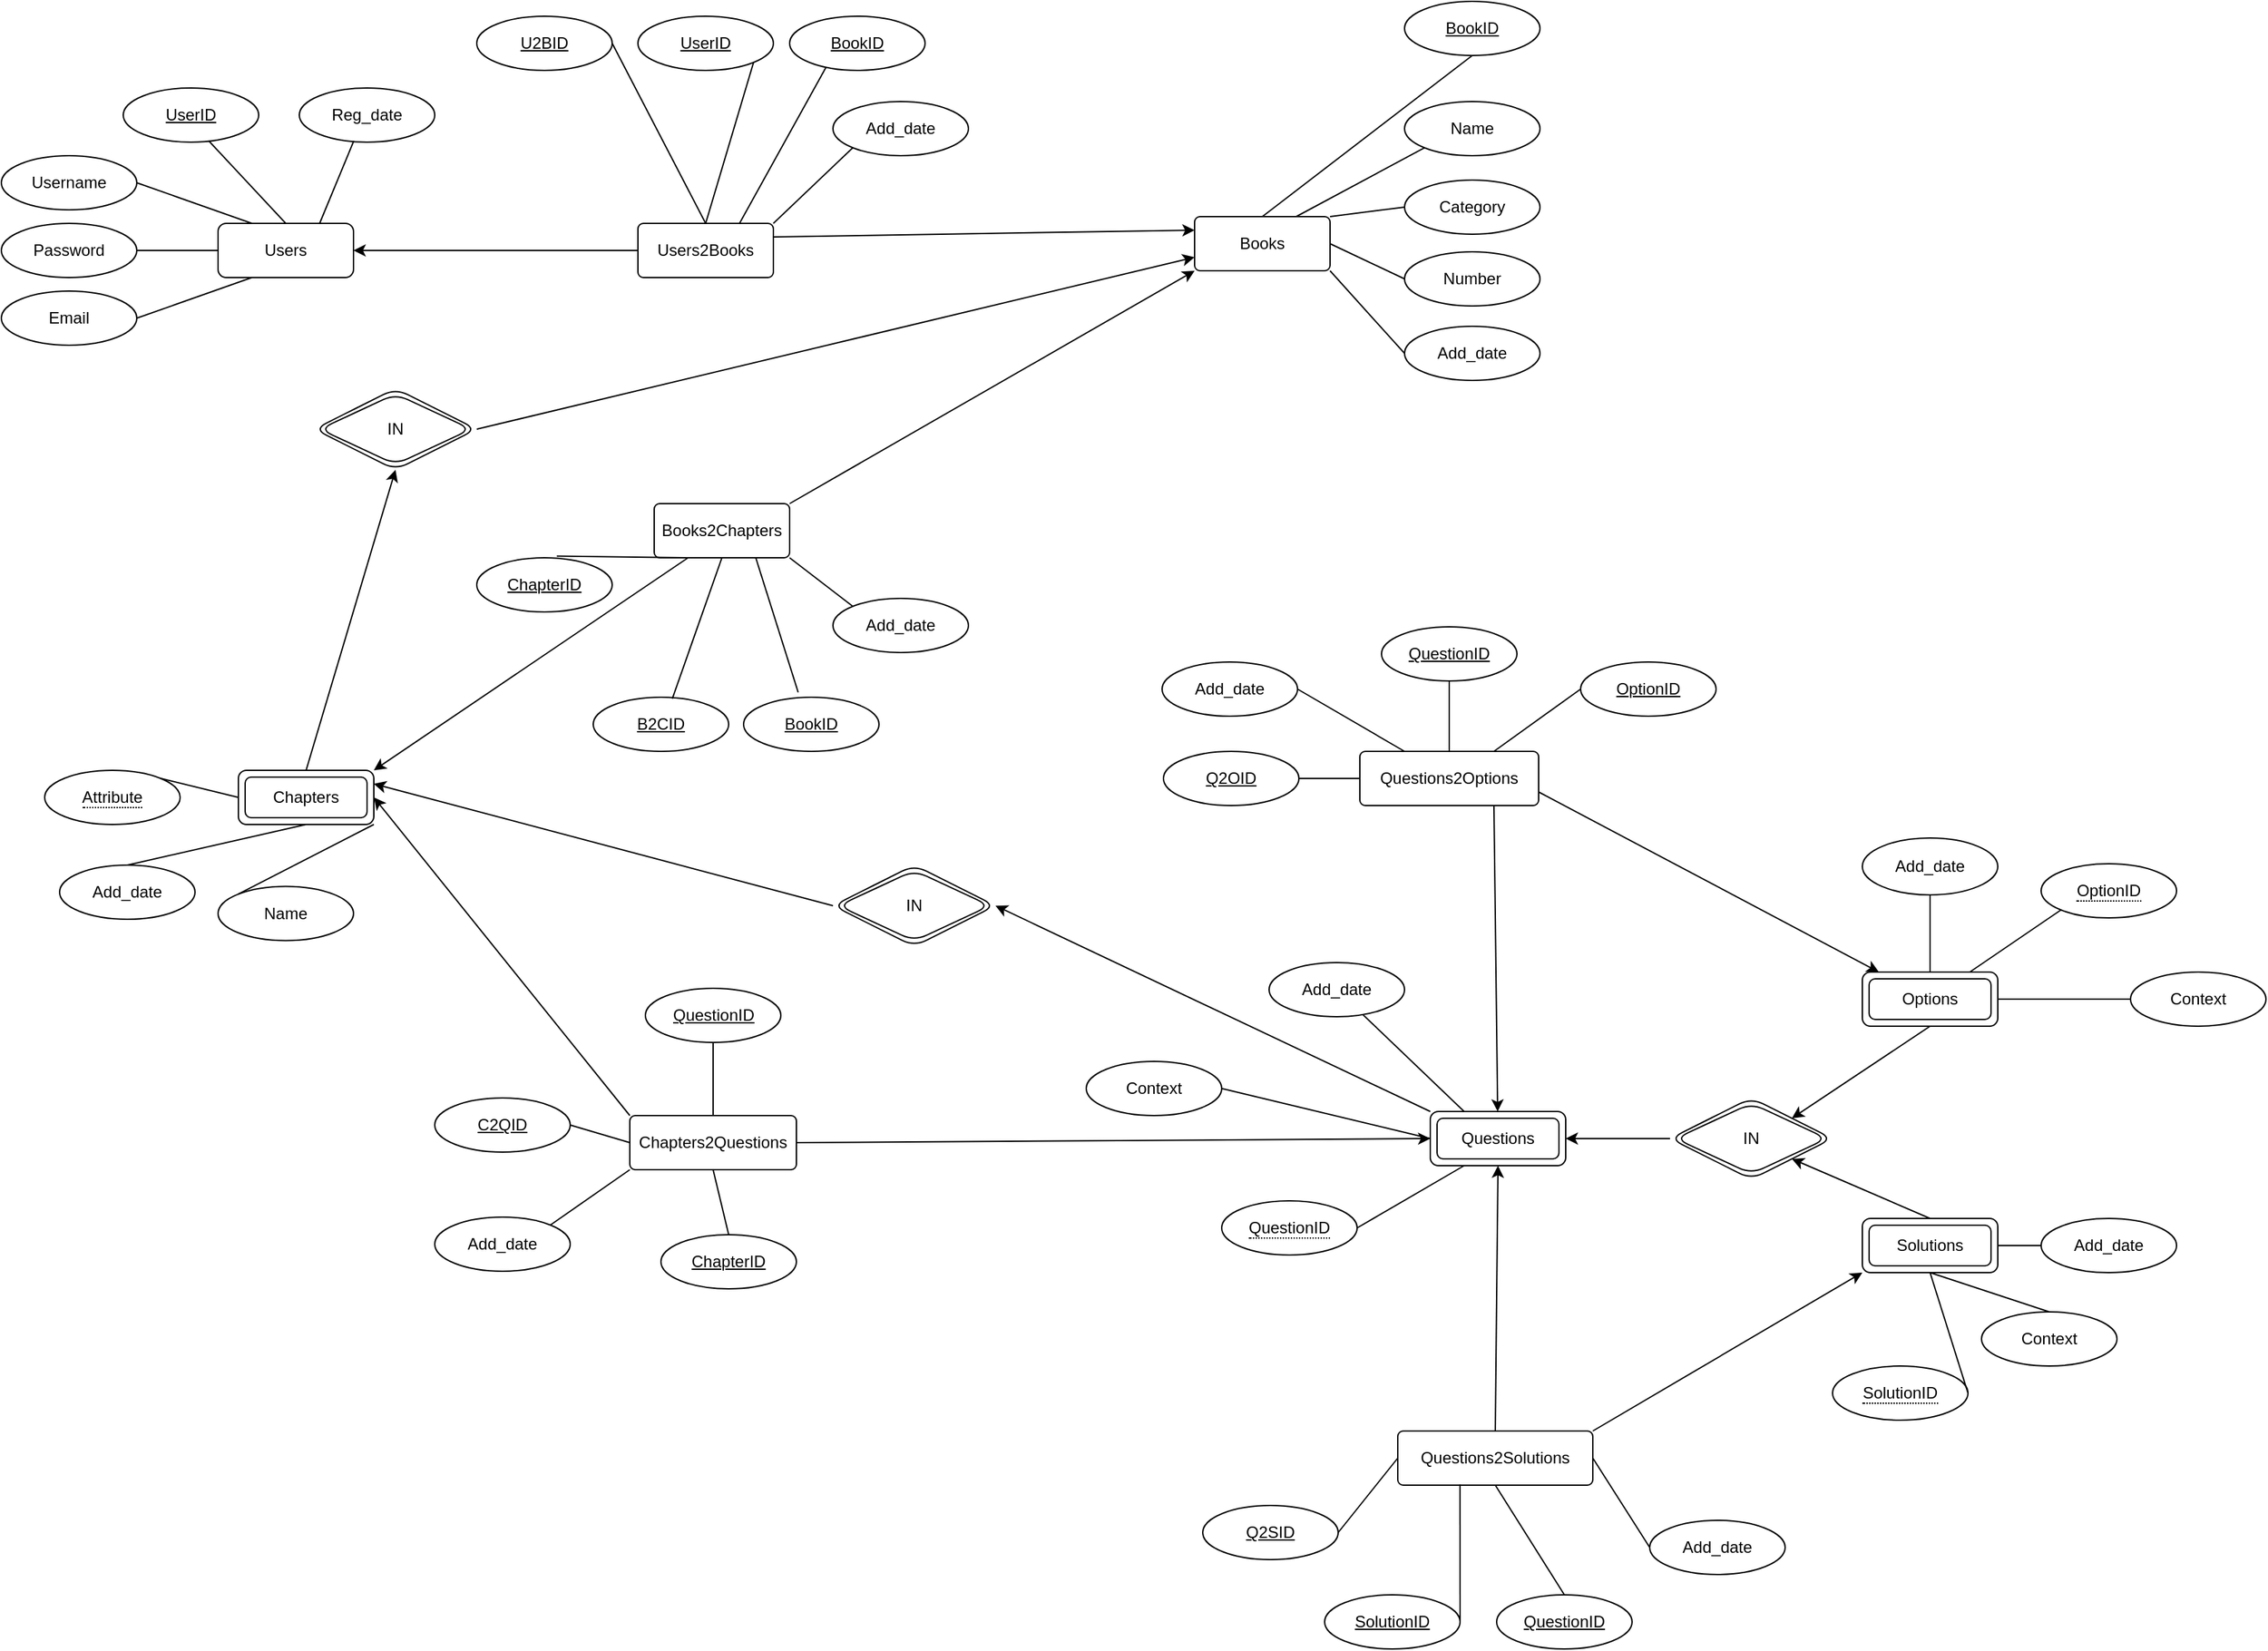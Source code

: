 <mxfile version="12.6.7" type="device"><diagram id="C5RBs43oDa-KdzZeNtuy" name="Page-1"><mxGraphModel dx="2290" dy="1883" grid="1" gridSize="11" guides="1" tooltips="1" connect="1" arrows="1" fold="1" page="1" pageScale="1" pageWidth="2336" pageHeight="1654" math="0" shadow="0"><root><mxCell id="WIyWlLk6GJQsqaUBKTNV-0"/><mxCell id="WIyWlLk6GJQsqaUBKTNV-1" parent="WIyWlLk6GJQsqaUBKTNV-0"/><mxCell id="VoikDIkWMIk4YXk2Hxrw-46" value="Users" style="whiteSpace=wrap;html=1;align=center;gradientColor=none;rounded=1;" vertex="1" parent="WIyWlLk6GJQsqaUBKTNV-1"><mxGeometry x="260" y="450" width="100" height="40" as="geometry"/></mxCell><mxCell id="VoikDIkWMIk4YXk2Hxrw-47" value="UserID" style="ellipse;whiteSpace=wrap;html=1;align=center;fontStyle=4;" vertex="1" parent="WIyWlLk6GJQsqaUBKTNV-1"><mxGeometry x="190" y="350" width="100" height="40" as="geometry"/></mxCell><mxCell id="VoikDIkWMIk4YXk2Hxrw-49" value="Username" style="ellipse;whiteSpace=wrap;html=1;align=center;" vertex="1" parent="WIyWlLk6GJQsqaUBKTNV-1"><mxGeometry x="100" y="400" width="100" height="40" as="geometry"/></mxCell><mxCell id="VoikDIkWMIk4YXk2Hxrw-50" value="Password" style="ellipse;whiteSpace=wrap;html=1;align=center;" vertex="1" parent="WIyWlLk6GJQsqaUBKTNV-1"><mxGeometry x="100" y="450" width="100" height="40" as="geometry"/></mxCell><mxCell id="VoikDIkWMIk4YXk2Hxrw-55" value="Email" style="ellipse;whiteSpace=wrap;html=1;align=center;" vertex="1" parent="WIyWlLk6GJQsqaUBKTNV-1"><mxGeometry x="100" y="500" width="100" height="40" as="geometry"/></mxCell><mxCell id="VoikDIkWMIk4YXk2Hxrw-57" value="Reg_date" style="ellipse;whiteSpace=wrap;html=1;align=center;" vertex="1" parent="WIyWlLk6GJQsqaUBKTNV-1"><mxGeometry x="320" y="350" width="100" height="40" as="geometry"/></mxCell><mxCell id="VoikDIkWMIk4YXk2Hxrw-239" style="edgeStyle=none;rounded=0;orthogonalLoop=1;jettySize=auto;html=1;exitX=1;exitY=0.25;exitDx=0;exitDy=0;entryX=0;entryY=0.25;entryDx=0;entryDy=0;" edge="1" parent="WIyWlLk6GJQsqaUBKTNV-1" source="VoikDIkWMIk4YXk2Hxrw-61" target="VoikDIkWMIk4YXk2Hxrw-72"><mxGeometry relative="1" as="geometry"/></mxCell><mxCell id="VoikDIkWMIk4YXk2Hxrw-245" style="edgeStyle=none;rounded=0;orthogonalLoop=1;jettySize=auto;html=1;exitX=0;exitY=0.5;exitDx=0;exitDy=0;entryX=1;entryY=0.5;entryDx=0;entryDy=0;" edge="1" parent="WIyWlLk6GJQsqaUBKTNV-1" source="VoikDIkWMIk4YXk2Hxrw-61" target="VoikDIkWMIk4YXk2Hxrw-46"><mxGeometry relative="1" as="geometry"/></mxCell><mxCell id="VoikDIkWMIk4YXk2Hxrw-61" value="Users2Books" style="rounded=1;arcSize=10;whiteSpace=wrap;html=1;align=center;gradientColor=none;" vertex="1" parent="WIyWlLk6GJQsqaUBKTNV-1"><mxGeometry x="570" y="450" width="100" height="40" as="geometry"/></mxCell><mxCell id="VoikDIkWMIk4YXk2Hxrw-62" value="U2BID" style="ellipse;whiteSpace=wrap;html=1;align=center;fontStyle=4;rounded=1;gradientColor=none;" vertex="1" parent="WIyWlLk6GJQsqaUBKTNV-1"><mxGeometry x="451" y="297" width="100" height="40" as="geometry"/></mxCell><mxCell id="VoikDIkWMIk4YXk2Hxrw-65" value="UserID" style="ellipse;whiteSpace=wrap;html=1;align=center;fontStyle=4;rounded=1;gradientColor=none;" vertex="1" parent="WIyWlLk6GJQsqaUBKTNV-1"><mxGeometry x="570" y="297" width="100" height="40" as="geometry"/></mxCell><mxCell id="VoikDIkWMIk4YXk2Hxrw-67" value="BookID" style="ellipse;whiteSpace=wrap;html=1;align=center;fontStyle=4;rounded=1;gradientColor=none;" vertex="1" parent="WIyWlLk6GJQsqaUBKTNV-1"><mxGeometry x="682" y="297" width="100" height="40" as="geometry"/></mxCell><mxCell id="VoikDIkWMIk4YXk2Hxrw-69" value="Add_date" style="ellipse;whiteSpace=wrap;html=1;align=center;rounded=1;gradientColor=none;" vertex="1" parent="WIyWlLk6GJQsqaUBKTNV-1"><mxGeometry x="714" y="360" width="100" height="40" as="geometry"/></mxCell><mxCell id="VoikDIkWMIk4YXk2Hxrw-72" value="Books" style="rounded=1;arcSize=10;whiteSpace=wrap;html=1;align=center;gradientColor=none;" vertex="1" parent="WIyWlLk6GJQsqaUBKTNV-1"><mxGeometry x="981" y="445" width="100" height="40" as="geometry"/></mxCell><mxCell id="VoikDIkWMIk4YXk2Hxrw-73" value="BookID" style="ellipse;whiteSpace=wrap;html=1;align=center;fontStyle=4;rounded=1;gradientColor=none;" vertex="1" parent="WIyWlLk6GJQsqaUBKTNV-1"><mxGeometry x="1136" y="286" width="100" height="40" as="geometry"/></mxCell><mxCell id="VoikDIkWMIk4YXk2Hxrw-74" value="Category" style="ellipse;whiteSpace=wrap;html=1;align=center;rounded=1;gradientColor=none;" vertex="1" parent="WIyWlLk6GJQsqaUBKTNV-1"><mxGeometry x="1136" y="418" width="100" height="40" as="geometry"/></mxCell><mxCell id="VoikDIkWMIk4YXk2Hxrw-75" value="Number" style="ellipse;whiteSpace=wrap;html=1;align=center;rounded=1;gradientColor=none;" vertex="1" parent="WIyWlLk6GJQsqaUBKTNV-1"><mxGeometry x="1136" y="471" width="100" height="40" as="geometry"/></mxCell><mxCell id="VoikDIkWMIk4YXk2Hxrw-76" value="Name" style="ellipse;whiteSpace=wrap;html=1;align=center;rounded=1;gradientColor=none;" vertex="1" parent="WIyWlLk6GJQsqaUBKTNV-1"><mxGeometry x="1136" y="360" width="100" height="40" as="geometry"/></mxCell><mxCell id="VoikDIkWMIk4YXk2Hxrw-77" value="Add_date" style="ellipse;whiteSpace=wrap;html=1;align=center;rounded=1;gradientColor=none;" vertex="1" parent="WIyWlLk6GJQsqaUBKTNV-1"><mxGeometry x="1136" y="526" width="100" height="40" as="geometry"/></mxCell><mxCell id="VoikDIkWMIk4YXk2Hxrw-264" style="edgeStyle=none;rounded=0;orthogonalLoop=1;jettySize=auto;html=1;exitX=0.5;exitY=0;exitDx=0;exitDy=0;entryX=0.5;entryY=1;entryDx=0;entryDy=0;" edge="1" parent="WIyWlLk6GJQsqaUBKTNV-1" source="VoikDIkWMIk4YXk2Hxrw-91" target="VoikDIkWMIk4YXk2Hxrw-263"><mxGeometry relative="1" as="geometry"/></mxCell><mxCell id="VoikDIkWMIk4YXk2Hxrw-91" value="Chapters" style="shape=ext;margin=3;double=1;whiteSpace=wrap;html=1;align=center;rounded=1;gradientColor=none;" vertex="1" parent="WIyWlLk6GJQsqaUBKTNV-1"><mxGeometry x="275" y="854" width="100" height="40" as="geometry"/></mxCell><mxCell id="VoikDIkWMIk4YXk2Hxrw-92" value="&lt;span style=&quot;border-bottom: 1px dotted&quot;&gt;Attribute&lt;/span&gt;" style="ellipse;whiteSpace=wrap;html=1;align=center;rounded=1;gradientColor=none;" vertex="1" parent="WIyWlLk6GJQsqaUBKTNV-1"><mxGeometry x="132" y="854" width="100" height="40" as="geometry"/></mxCell><mxCell id="VoikDIkWMIk4YXk2Hxrw-93" value="Name" style="ellipse;whiteSpace=wrap;html=1;align=center;rounded=1;gradientColor=none;" vertex="1" parent="WIyWlLk6GJQsqaUBKTNV-1"><mxGeometry x="260" y="939.71" width="100" height="40" as="geometry"/></mxCell><mxCell id="VoikDIkWMIk4YXk2Hxrw-94" value="Add_date" style="ellipse;whiteSpace=wrap;html=1;align=center;rounded=1;gradientColor=none;" vertex="1" parent="WIyWlLk6GJQsqaUBKTNV-1"><mxGeometry x="143" y="924" width="100" height="40" as="geometry"/></mxCell><mxCell id="VoikDIkWMIk4YXk2Hxrw-231" style="edgeStyle=none;rounded=0;orthogonalLoop=1;jettySize=auto;html=1;exitX=0.25;exitY=1;exitDx=0;exitDy=0;entryX=1;entryY=0;entryDx=0;entryDy=0;" edge="1" parent="WIyWlLk6GJQsqaUBKTNV-1" source="VoikDIkWMIk4YXk2Hxrw-101" target="VoikDIkWMIk4YXk2Hxrw-91"><mxGeometry relative="1" as="geometry"/></mxCell><mxCell id="VoikDIkWMIk4YXk2Hxrw-232" style="edgeStyle=none;rounded=0;orthogonalLoop=1;jettySize=auto;html=1;exitX=1;exitY=0;exitDx=0;exitDy=0;entryX=0;entryY=1;entryDx=0;entryDy=0;" edge="1" parent="WIyWlLk6GJQsqaUBKTNV-1" source="VoikDIkWMIk4YXk2Hxrw-101" target="VoikDIkWMIk4YXk2Hxrw-72"><mxGeometry relative="1" as="geometry"/></mxCell><mxCell id="VoikDIkWMIk4YXk2Hxrw-101" value="Books2Chapters" style="rounded=1;arcSize=10;whiteSpace=wrap;html=1;align=center;gradientColor=none;" vertex="1" parent="WIyWlLk6GJQsqaUBKTNV-1"><mxGeometry x="582" y="657" width="100" height="40" as="geometry"/></mxCell><mxCell id="VoikDIkWMIk4YXk2Hxrw-102" value="B2CID" style="ellipse;whiteSpace=wrap;html=1;align=center;fontStyle=4;rounded=1;gradientColor=none;" vertex="1" parent="WIyWlLk6GJQsqaUBKTNV-1"><mxGeometry x="537" y="800" width="100" height="40" as="geometry"/></mxCell><mxCell id="VoikDIkWMIk4YXk2Hxrw-103" value="BookID" style="ellipse;whiteSpace=wrap;html=1;align=center;fontStyle=4;rounded=1;gradientColor=none;" vertex="1" parent="WIyWlLk6GJQsqaUBKTNV-1"><mxGeometry x="648" y="800" width="100" height="40" as="geometry"/></mxCell><mxCell id="VoikDIkWMIk4YXk2Hxrw-104" value="ChapterID" style="ellipse;whiteSpace=wrap;html=1;align=center;fontStyle=4;rounded=1;gradientColor=none;" vertex="1" parent="WIyWlLk6GJQsqaUBKTNV-1"><mxGeometry x="451" y="697" width="100" height="40" as="geometry"/></mxCell><mxCell id="VoikDIkWMIk4YXk2Hxrw-105" value="Add_date" style="ellipse;whiteSpace=wrap;html=1;align=center;rounded=1;gradientColor=none;" vertex="1" parent="WIyWlLk6GJQsqaUBKTNV-1"><mxGeometry x="714" y="727" width="100" height="40" as="geometry"/></mxCell><mxCell id="VoikDIkWMIk4YXk2Hxrw-215" style="edgeStyle=none;rounded=0;orthogonalLoop=1;jettySize=auto;html=1;exitX=1;exitY=0.5;exitDx=0;exitDy=0;entryX=0;entryY=0.5;entryDx=0;entryDy=0;" edge="1" parent="WIyWlLk6GJQsqaUBKTNV-1" source="VoikDIkWMIk4YXk2Hxrw-114" target="VoikDIkWMIk4YXk2Hxrw-124"><mxGeometry relative="1" as="geometry"/></mxCell><mxCell id="VoikDIkWMIk4YXk2Hxrw-225" style="edgeStyle=none;rounded=0;orthogonalLoop=1;jettySize=auto;html=1;exitX=0;exitY=0;exitDx=0;exitDy=0;entryX=1;entryY=0.5;entryDx=0;entryDy=0;" edge="1" parent="WIyWlLk6GJQsqaUBKTNV-1" source="VoikDIkWMIk4YXk2Hxrw-114" target="VoikDIkWMIk4YXk2Hxrw-91"><mxGeometry relative="1" as="geometry"/></mxCell><mxCell id="VoikDIkWMIk4YXk2Hxrw-114" value="Chapters2Questions" style="rounded=1;arcSize=10;whiteSpace=wrap;html=1;align=center;gradientColor=none;" vertex="1" parent="WIyWlLk6GJQsqaUBKTNV-1"><mxGeometry x="564" y="1109" width="123" height="40" as="geometry"/></mxCell><mxCell id="VoikDIkWMIk4YXk2Hxrw-115" value="C2QID" style="ellipse;whiteSpace=wrap;html=1;align=center;fontStyle=4;rounded=1;gradientColor=none;" vertex="1" parent="WIyWlLk6GJQsqaUBKTNV-1"><mxGeometry x="420" y="1096" width="100" height="40" as="geometry"/></mxCell><mxCell id="VoikDIkWMIk4YXk2Hxrw-116" value="ChapterID" style="ellipse;whiteSpace=wrap;html=1;align=center;fontStyle=4;rounded=1;gradientColor=none;" vertex="1" parent="WIyWlLk6GJQsqaUBKTNV-1"><mxGeometry x="587" y="1197" width="100" height="40" as="geometry"/></mxCell><mxCell id="VoikDIkWMIk4YXk2Hxrw-117" value="QuestionID" style="ellipse;whiteSpace=wrap;html=1;align=center;fontStyle=4;rounded=1;gradientColor=none;" vertex="1" parent="WIyWlLk6GJQsqaUBKTNV-1"><mxGeometry x="575.5" y="1015" width="100" height="40" as="geometry"/></mxCell><mxCell id="VoikDIkWMIk4YXk2Hxrw-118" value="Add_date" style="ellipse;whiteSpace=wrap;html=1;align=center;rounded=1;gradientColor=none;" vertex="1" parent="WIyWlLk6GJQsqaUBKTNV-1"><mxGeometry x="420" y="1184" width="100" height="40" as="geometry"/></mxCell><mxCell id="VoikDIkWMIk4YXk2Hxrw-259" style="edgeStyle=none;rounded=0;orthogonalLoop=1;jettySize=auto;html=1;exitX=0;exitY=0;exitDx=0;exitDy=0;entryX=1;entryY=0.5;entryDx=0;entryDy=0;" edge="1" parent="WIyWlLk6GJQsqaUBKTNV-1" source="VoikDIkWMIk4YXk2Hxrw-124" target="VoikDIkWMIk4YXk2Hxrw-258"><mxGeometry relative="1" as="geometry"/></mxCell><mxCell id="VoikDIkWMIk4YXk2Hxrw-124" value="Questions" style="shape=ext;margin=3;double=1;whiteSpace=wrap;html=1;align=center;rounded=1;gradientColor=none;" vertex="1" parent="WIyWlLk6GJQsqaUBKTNV-1"><mxGeometry x="1155" y="1106" width="100" height="40" as="geometry"/></mxCell><mxCell id="VoikDIkWMIk4YXk2Hxrw-125" value="&lt;span style=&quot;border-bottom: 1px dotted&quot;&gt;QuestionID&lt;/span&gt;" style="ellipse;whiteSpace=wrap;html=1;align=center;rounded=1;gradientColor=none;" vertex="1" parent="WIyWlLk6GJQsqaUBKTNV-1"><mxGeometry x="1001" y="1172" width="100" height="40" as="geometry"/></mxCell><mxCell id="VoikDIkWMIk4YXk2Hxrw-126" value="Context" style="ellipse;whiteSpace=wrap;html=1;align=center;rounded=1;gradientColor=none;" vertex="1" parent="WIyWlLk6GJQsqaUBKTNV-1"><mxGeometry x="901" y="1069" width="100" height="40" as="geometry"/></mxCell><mxCell id="VoikDIkWMIk4YXk2Hxrw-127" value="Add_date" style="ellipse;whiteSpace=wrap;html=1;align=center;rounded=1;gradientColor=none;" vertex="1" parent="WIyWlLk6GJQsqaUBKTNV-1"><mxGeometry x="1036" y="996" width="100" height="40" as="geometry"/></mxCell><mxCell id="VoikDIkWMIk4YXk2Hxrw-255" style="edgeStyle=none;rounded=0;orthogonalLoop=1;jettySize=auto;html=1;exitX=0.5;exitY=1;exitDx=0;exitDy=0;entryX=1;entryY=0;entryDx=0;entryDy=0;" edge="1" parent="WIyWlLk6GJQsqaUBKTNV-1" source="VoikDIkWMIk4YXk2Hxrw-137" target="VoikDIkWMIk4YXk2Hxrw-252"><mxGeometry relative="1" as="geometry"/></mxCell><mxCell id="VoikDIkWMIk4YXk2Hxrw-137" value="Options" style="shape=ext;margin=3;double=1;whiteSpace=wrap;html=1;align=center;rounded=1;gradientColor=none;" vertex="1" parent="WIyWlLk6GJQsqaUBKTNV-1"><mxGeometry x="1474" y="1003" width="100" height="40" as="geometry"/></mxCell><mxCell id="VoikDIkWMIk4YXk2Hxrw-138" value="Context" style="ellipse;whiteSpace=wrap;html=1;align=center;rounded=1;gradientColor=none;" vertex="1" parent="WIyWlLk6GJQsqaUBKTNV-1"><mxGeometry x="1672" y="1003" width="100" height="40" as="geometry"/></mxCell><mxCell id="VoikDIkWMIk4YXk2Hxrw-139" value="Add_date" style="ellipse;whiteSpace=wrap;html=1;align=center;rounded=1;gradientColor=none;" vertex="1" parent="WIyWlLk6GJQsqaUBKTNV-1"><mxGeometry x="1474" y="904" width="100" height="42" as="geometry"/></mxCell><mxCell id="VoikDIkWMIk4YXk2Hxrw-140" value="&lt;span style=&quot;border-bottom: 1px dotted&quot;&gt;OptionID&lt;/span&gt;" style="ellipse;whiteSpace=wrap;html=1;align=center;rounded=1;gradientColor=none;" vertex="1" parent="WIyWlLk6GJQsqaUBKTNV-1"><mxGeometry x="1606" y="923" width="100" height="40" as="geometry"/></mxCell><mxCell id="VoikDIkWMIk4YXk2Hxrw-199" style="edgeStyle=none;rounded=0;orthogonalLoop=1;jettySize=auto;html=1;exitX=0.5;exitY=0;exitDx=0;exitDy=0;entryX=0.5;entryY=1;entryDx=0;entryDy=0;" edge="1" parent="WIyWlLk6GJQsqaUBKTNV-1" source="VoikDIkWMIk4YXk2Hxrw-146" target="VoikDIkWMIk4YXk2Hxrw-124"><mxGeometry relative="1" as="geometry"/></mxCell><mxCell id="VoikDIkWMIk4YXk2Hxrw-200" style="edgeStyle=none;rounded=0;orthogonalLoop=1;jettySize=auto;html=1;exitX=1;exitY=0;exitDx=0;exitDy=0;entryX=0;entryY=1;entryDx=0;entryDy=0;" edge="1" parent="WIyWlLk6GJQsqaUBKTNV-1" source="VoikDIkWMIk4YXk2Hxrw-146" target="VoikDIkWMIk4YXk2Hxrw-164"><mxGeometry relative="1" as="geometry"/></mxCell><mxCell id="VoikDIkWMIk4YXk2Hxrw-146" value="Questions2Solutions" style="rounded=1;arcSize=10;whiteSpace=wrap;html=1;align=center;gradientColor=none;" vertex="1" parent="WIyWlLk6GJQsqaUBKTNV-1"><mxGeometry x="1131" y="1342" width="144" height="40" as="geometry"/></mxCell><mxCell id="VoikDIkWMIk4YXk2Hxrw-201" style="edgeStyle=none;rounded=0;orthogonalLoop=1;jettySize=auto;html=1;exitX=1;exitY=0.75;exitDx=0;exitDy=0;" edge="1" parent="WIyWlLk6GJQsqaUBKTNV-1" source="VoikDIkWMIk4YXk2Hxrw-147" target="VoikDIkWMIk4YXk2Hxrw-137"><mxGeometry relative="1" as="geometry"/></mxCell><mxCell id="VoikDIkWMIk4YXk2Hxrw-202" style="edgeStyle=none;rounded=0;orthogonalLoop=1;jettySize=auto;html=1;exitX=0.75;exitY=1;exitDx=0;exitDy=0;" edge="1" parent="WIyWlLk6GJQsqaUBKTNV-1" source="VoikDIkWMIk4YXk2Hxrw-147" target="VoikDIkWMIk4YXk2Hxrw-124"><mxGeometry relative="1" as="geometry"/></mxCell><mxCell id="VoikDIkWMIk4YXk2Hxrw-147" value="Questions2Options" style="rounded=1;arcSize=10;whiteSpace=wrap;html=1;align=center;gradientColor=none;" vertex="1" parent="WIyWlLk6GJQsqaUBKTNV-1"><mxGeometry x="1103" y="840" width="132" height="40" as="geometry"/></mxCell><mxCell id="VoikDIkWMIk4YXk2Hxrw-148" value="Q2OID" style="ellipse;whiteSpace=wrap;html=1;align=center;fontStyle=4;rounded=1;gradientColor=none;" vertex="1" parent="WIyWlLk6GJQsqaUBKTNV-1"><mxGeometry x="958" y="840" width="100" height="40" as="geometry"/></mxCell><mxCell id="VoikDIkWMIk4YXk2Hxrw-149" value="QuestionID" style="ellipse;whiteSpace=wrap;html=1;align=center;fontStyle=4;rounded=1;gradientColor=none;" vertex="1" parent="WIyWlLk6GJQsqaUBKTNV-1"><mxGeometry x="1119" y="748" width="100" height="40" as="geometry"/></mxCell><mxCell id="VoikDIkWMIk4YXk2Hxrw-150" value="OptionID" style="ellipse;whiteSpace=wrap;html=1;align=center;fontStyle=4;rounded=1;gradientColor=none;" vertex="1" parent="WIyWlLk6GJQsqaUBKTNV-1"><mxGeometry x="1266" y="774" width="100" height="40" as="geometry"/></mxCell><mxCell id="VoikDIkWMIk4YXk2Hxrw-151" value="Add_date" style="ellipse;whiteSpace=wrap;html=1;align=center;rounded=1;gradientColor=none;" vertex="1" parent="WIyWlLk6GJQsqaUBKTNV-1"><mxGeometry x="957" y="774" width="100" height="40" as="geometry"/></mxCell><mxCell id="VoikDIkWMIk4YXk2Hxrw-156" value="Q2SID" style="ellipse;whiteSpace=wrap;html=1;align=center;fontStyle=4;rounded=1;gradientColor=none;" vertex="1" parent="WIyWlLk6GJQsqaUBKTNV-1"><mxGeometry x="987" y="1397" width="100" height="40" as="geometry"/></mxCell><mxCell id="VoikDIkWMIk4YXk2Hxrw-157" value="QuestionID" style="ellipse;whiteSpace=wrap;html=1;align=center;fontStyle=4;rounded=1;gradientColor=none;" vertex="1" parent="WIyWlLk6GJQsqaUBKTNV-1"><mxGeometry x="1204" y="1463" width="100" height="40" as="geometry"/></mxCell><mxCell id="VoikDIkWMIk4YXk2Hxrw-158" value="SolutionID" style="ellipse;whiteSpace=wrap;html=1;align=center;fontStyle=4;rounded=1;gradientColor=none;" vertex="1" parent="WIyWlLk6GJQsqaUBKTNV-1"><mxGeometry x="1077" y="1463" width="100" height="40" as="geometry"/></mxCell><mxCell id="VoikDIkWMIk4YXk2Hxrw-159" value="Add_date" style="ellipse;whiteSpace=wrap;html=1;align=center;rounded=1;gradientColor=none;" vertex="1" parent="WIyWlLk6GJQsqaUBKTNV-1"><mxGeometry x="1317" y="1408" width="100" height="40" as="geometry"/></mxCell><mxCell id="VoikDIkWMIk4YXk2Hxrw-256" style="edgeStyle=none;rounded=0;orthogonalLoop=1;jettySize=auto;html=1;exitX=0.5;exitY=0;exitDx=0;exitDy=0;entryX=1;entryY=1;entryDx=0;entryDy=0;" edge="1" parent="WIyWlLk6GJQsqaUBKTNV-1" source="VoikDIkWMIk4YXk2Hxrw-164" target="VoikDIkWMIk4YXk2Hxrw-252"><mxGeometry relative="1" as="geometry"/></mxCell><mxCell id="VoikDIkWMIk4YXk2Hxrw-164" value="Solutions" style="shape=ext;margin=3;double=1;whiteSpace=wrap;html=1;align=center;rounded=1;gradientColor=none;" vertex="1" parent="WIyWlLk6GJQsqaUBKTNV-1"><mxGeometry x="1474" y="1185" width="100" height="40" as="geometry"/></mxCell><mxCell id="VoikDIkWMIk4YXk2Hxrw-165" value="&lt;span style=&quot;border-bottom: 1px dotted&quot;&gt;SolutionID&lt;/span&gt;" style="ellipse;whiteSpace=wrap;html=1;align=center;rounded=1;gradientColor=none;" vertex="1" parent="WIyWlLk6GJQsqaUBKTNV-1"><mxGeometry x="1452" y="1294" width="100" height="40" as="geometry"/></mxCell><mxCell id="VoikDIkWMIk4YXk2Hxrw-166" value="Context" style="ellipse;whiteSpace=wrap;html=1;align=center;rounded=1;gradientColor=none;" vertex="1" parent="WIyWlLk6GJQsqaUBKTNV-1"><mxGeometry x="1562" y="1254" width="100" height="40" as="geometry"/></mxCell><mxCell id="VoikDIkWMIk4YXk2Hxrw-167" value="Add_date" style="ellipse;whiteSpace=wrap;html=1;align=center;rounded=1;gradientColor=none;" vertex="1" parent="WIyWlLk6GJQsqaUBKTNV-1"><mxGeometry x="1606" y="1185" width="100" height="40" as="geometry"/></mxCell><mxCell id="VoikDIkWMIk4YXk2Hxrw-192" value="" style="endArrow=none;html=1;rounded=0;exitX=0.5;exitY=1;exitDx=0;exitDy=0;entryX=0.5;entryY=0;entryDx=0;entryDy=0;" edge="1" parent="WIyWlLk6GJQsqaUBKTNV-1" source="VoikDIkWMIk4YXk2Hxrw-139" target="VoikDIkWMIk4YXk2Hxrw-137"><mxGeometry relative="1" as="geometry"><mxPoint x="1639" y="957" as="sourcePoint"/><mxPoint x="1799" y="957" as="targetPoint"/></mxGeometry></mxCell><mxCell id="VoikDIkWMIk4YXk2Hxrw-193" value="" style="endArrow=none;html=1;rounded=0;exitX=0;exitY=0.5;exitDx=0;exitDy=0;entryX=1;entryY=0.5;entryDx=0;entryDy=0;" edge="1" parent="WIyWlLk6GJQsqaUBKTNV-1" source="VoikDIkWMIk4YXk2Hxrw-138" target="VoikDIkWMIk4YXk2Hxrw-137"><mxGeometry relative="1" as="geometry"><mxPoint x="1535" y="957.0" as="sourcePoint"/><mxPoint x="1535" y="1014" as="targetPoint"/></mxGeometry></mxCell><mxCell id="VoikDIkWMIk4YXk2Hxrw-194" value="" style="endArrow=none;html=1;rounded=0;exitX=0;exitY=1;exitDx=0;exitDy=0;" edge="1" parent="WIyWlLk6GJQsqaUBKTNV-1" source="VoikDIkWMIk4YXk2Hxrw-140" target="VoikDIkWMIk4YXk2Hxrw-137"><mxGeometry relative="1" as="geometry"><mxPoint x="1546" y="968.0" as="sourcePoint"/><mxPoint x="1474" y="1025" as="targetPoint"/></mxGeometry></mxCell><mxCell id="VoikDIkWMIk4YXk2Hxrw-195" value="" style="endArrow=none;html=1;rounded=0;exitX=1;exitY=0.5;exitDx=0;exitDy=0;entryX=0;entryY=0.5;entryDx=0;entryDy=0;" edge="1" parent="WIyWlLk6GJQsqaUBKTNV-1" source="VoikDIkWMIk4YXk2Hxrw-164" target="VoikDIkWMIk4YXk2Hxrw-167"><mxGeometry relative="1" as="geometry"><mxPoint x="1557" y="934.0" as="sourcePoint"/><mxPoint x="1557" y="991" as="targetPoint"/></mxGeometry></mxCell><mxCell id="VoikDIkWMIk4YXk2Hxrw-196" value="" style="endArrow=none;html=1;rounded=0;exitX=0.5;exitY=1;exitDx=0;exitDy=0;entryX=0.5;entryY=0;entryDx=0;entryDy=0;" edge="1" parent="WIyWlLk6GJQsqaUBKTNV-1" source="VoikDIkWMIk4YXk2Hxrw-164" target="VoikDIkWMIk4YXk2Hxrw-166"><mxGeometry relative="1" as="geometry"><mxPoint x="1568" y="945.0" as="sourcePoint"/><mxPoint x="1568" y="1002" as="targetPoint"/></mxGeometry></mxCell><mxCell id="VoikDIkWMIk4YXk2Hxrw-197" value="" style="endArrow=none;html=1;rounded=0;exitX=1;exitY=0.5;exitDx=0;exitDy=0;entryX=0.5;entryY=1;entryDx=0;entryDy=0;" edge="1" parent="WIyWlLk6GJQsqaUBKTNV-1" source="VoikDIkWMIk4YXk2Hxrw-165" target="VoikDIkWMIk4YXk2Hxrw-164"><mxGeometry relative="1" as="geometry"><mxPoint x="1585" y="1216" as="sourcePoint"/><mxPoint x="1650" y="1216" as="targetPoint"/></mxGeometry></mxCell><mxCell id="VoikDIkWMIk4YXk2Hxrw-203" value="" style="endArrow=none;html=1;rounded=0;exitX=0.5;exitY=1;exitDx=0;exitDy=0;entryX=0.5;entryY=0;entryDx=0;entryDy=0;" edge="1" parent="WIyWlLk6GJQsqaUBKTNV-1" source="VoikDIkWMIk4YXk2Hxrw-149" target="VoikDIkWMIk4YXk2Hxrw-147"><mxGeometry relative="1" as="geometry"><mxPoint x="1513" y="874.0" as="sourcePoint"/><mxPoint x="1513" y="931" as="targetPoint"/></mxGeometry></mxCell><mxCell id="VoikDIkWMIk4YXk2Hxrw-204" value="" style="endArrow=none;html=1;rounded=0;exitX=1;exitY=0.5;exitDx=0;exitDy=0;entryX=0.25;entryY=0;entryDx=0;entryDy=0;" edge="1" parent="WIyWlLk6GJQsqaUBKTNV-1" source="VoikDIkWMIk4YXk2Hxrw-151" target="VoikDIkWMIk4YXk2Hxrw-147"><mxGeometry relative="1" as="geometry"><mxPoint x="1180" y="799" as="sourcePoint"/><mxPoint x="1166" y="832" as="targetPoint"/></mxGeometry></mxCell><mxCell id="VoikDIkWMIk4YXk2Hxrw-206" value="" style="endArrow=none;html=1;rounded=0;exitX=0;exitY=0.5;exitDx=0;exitDy=0;entryX=0.75;entryY=0;entryDx=0;entryDy=0;" edge="1" parent="WIyWlLk6GJQsqaUBKTNV-1" source="VoikDIkWMIk4YXk2Hxrw-150" target="VoikDIkWMIk4YXk2Hxrw-147"><mxGeometry relative="1" as="geometry"><mxPoint x="1191" y="810" as="sourcePoint"/><mxPoint x="1191.0" y="862" as="targetPoint"/></mxGeometry></mxCell><mxCell id="VoikDIkWMIk4YXk2Hxrw-207" value="" style="endArrow=none;html=1;rounded=0;exitX=1;exitY=0.5;exitDx=0;exitDy=0;entryX=0;entryY=0.5;entryDx=0;entryDy=0;" edge="1" parent="WIyWlLk6GJQsqaUBKTNV-1" source="VoikDIkWMIk4YXk2Hxrw-148" target="VoikDIkWMIk4YXk2Hxrw-147"><mxGeometry relative="1" as="geometry"><mxPoint x="1202" y="821" as="sourcePoint"/><mxPoint x="1202.0" y="873" as="targetPoint"/></mxGeometry></mxCell><mxCell id="VoikDIkWMIk4YXk2Hxrw-208" value="" style="endArrow=none;html=1;rounded=0;exitX=1;exitY=0.5;exitDx=0;exitDy=0;entryX=0;entryY=0.5;entryDx=0;entryDy=0;" edge="1" parent="WIyWlLk6GJQsqaUBKTNV-1" source="VoikDIkWMIk4YXk2Hxrw-146" target="VoikDIkWMIk4YXk2Hxrw-159"><mxGeometry relative="1" as="geometry"><mxPoint x="1298" y="869" as="sourcePoint"/><mxPoint x="1298.0" y="921" as="targetPoint"/></mxGeometry></mxCell><mxCell id="VoikDIkWMIk4YXk2Hxrw-209" value="" style="endArrow=none;html=1;rounded=0;exitX=0.5;exitY=0;exitDx=0;exitDy=0;entryX=0.5;entryY=1;entryDx=0;entryDy=0;" edge="1" parent="WIyWlLk6GJQsqaUBKTNV-1" source="VoikDIkWMIk4YXk2Hxrw-157" target="VoikDIkWMIk4YXk2Hxrw-146"><mxGeometry relative="1" as="geometry"><mxPoint x="1286.0" y="1373" as="sourcePoint"/><mxPoint x="1340" y="1373" as="targetPoint"/></mxGeometry></mxCell><mxCell id="VoikDIkWMIk4YXk2Hxrw-210" value="" style="endArrow=none;html=1;rounded=0;exitX=1;exitY=0.5;exitDx=0;exitDy=0;entryX=0.319;entryY=0.985;entryDx=0;entryDy=0;entryPerimeter=0;" edge="1" parent="WIyWlLk6GJQsqaUBKTNV-1" source="VoikDIkWMIk4YXk2Hxrw-158" target="VoikDIkWMIk4YXk2Hxrw-146"><mxGeometry relative="1" as="geometry"><mxPoint x="1297.0" y="1384" as="sourcePoint"/><mxPoint x="1351" y="1384" as="targetPoint"/></mxGeometry></mxCell><mxCell id="VoikDIkWMIk4YXk2Hxrw-211" value="" style="endArrow=none;html=1;rounded=0;exitX=1;exitY=0.5;exitDx=0;exitDy=0;entryX=0;entryY=0.5;entryDx=0;entryDy=0;" edge="1" parent="WIyWlLk6GJQsqaUBKTNV-1" source="VoikDIkWMIk4YXk2Hxrw-156" target="VoikDIkWMIk4YXk2Hxrw-146"><mxGeometry relative="1" as="geometry"><mxPoint x="1308.0" y="1395" as="sourcePoint"/><mxPoint x="1362" y="1395" as="targetPoint"/></mxGeometry></mxCell><mxCell id="VoikDIkWMIk4YXk2Hxrw-212" value="" style="endArrow=none;html=1;rounded=0;entryX=0.25;entryY=0;entryDx=0;entryDy=0;" edge="1" parent="WIyWlLk6GJQsqaUBKTNV-1" source="VoikDIkWMIk4YXk2Hxrw-127" target="VoikDIkWMIk4YXk2Hxrw-124"><mxGeometry relative="1" as="geometry"><mxPoint x="1267.0" y="1379" as="sourcePoint"/><mxPoint x="1321" y="1379" as="targetPoint"/></mxGeometry></mxCell><mxCell id="VoikDIkWMIk4YXk2Hxrw-213" value="" style="endArrow=none;html=1;rounded=0;exitX=1;exitY=0.5;exitDx=0;exitDy=0;entryX=0;entryY=0.5;entryDx=0;entryDy=0;" edge="1" parent="WIyWlLk6GJQsqaUBKTNV-1" source="VoikDIkWMIk4YXk2Hxrw-126" target="VoikDIkWMIk4YXk2Hxrw-124"><mxGeometry relative="1" as="geometry"><mxPoint x="1112" y="1075.0" as="sourcePoint"/><mxPoint x="1191" y="1117" as="targetPoint"/></mxGeometry></mxCell><mxCell id="VoikDIkWMIk4YXk2Hxrw-214" value="" style="endArrow=none;html=1;rounded=0;exitX=1;exitY=0.5;exitDx=0;exitDy=0;entryX=0.25;entryY=1;entryDx=0;entryDy=0;" edge="1" parent="WIyWlLk6GJQsqaUBKTNV-1" source="VoikDIkWMIk4YXk2Hxrw-125" target="VoikDIkWMIk4YXk2Hxrw-124"><mxGeometry relative="1" as="geometry"><mxPoint x="1123" y="1086.0" as="sourcePoint"/><mxPoint x="1202" y="1128" as="targetPoint"/></mxGeometry></mxCell><mxCell id="VoikDIkWMIk4YXk2Hxrw-217" value="" style="endArrow=none;html=1;rounded=0;exitX=0.5;exitY=1;exitDx=0;exitDy=0;entryX=0.5;entryY=0;entryDx=0;entryDy=0;" edge="1" parent="WIyWlLk6GJQsqaUBKTNV-1" source="VoikDIkWMIk4YXk2Hxrw-117" target="VoikDIkWMIk4YXk2Hxrw-114"><mxGeometry relative="1" as="geometry"><mxPoint x="962" y="1204" as="sourcePoint"/><mxPoint x="1041" y="1158" as="targetPoint"/></mxGeometry></mxCell><mxCell id="VoikDIkWMIk4YXk2Hxrw-218" value="" style="endArrow=none;html=1;rounded=0;exitX=1;exitY=0.5;exitDx=0;exitDy=0;entryX=0;entryY=0.5;entryDx=0;entryDy=0;" edge="1" parent="WIyWlLk6GJQsqaUBKTNV-1" source="VoikDIkWMIk4YXk2Hxrw-115" target="VoikDIkWMIk4YXk2Hxrw-114"><mxGeometry relative="1" as="geometry"><mxPoint x="636.5" y="1066.0" as="sourcePoint"/><mxPoint x="636.5" y="1120" as="targetPoint"/></mxGeometry></mxCell><mxCell id="VoikDIkWMIk4YXk2Hxrw-219" value="" style="endArrow=none;html=1;rounded=0;exitX=0;exitY=1;exitDx=0;exitDy=0;entryX=1;entryY=0;entryDx=0;entryDy=0;" edge="1" parent="WIyWlLk6GJQsqaUBKTNV-1" source="VoikDIkWMIk4YXk2Hxrw-114" target="VoikDIkWMIk4YXk2Hxrw-118"><mxGeometry relative="1" as="geometry"><mxPoint x="647.5" y="1077.0" as="sourcePoint"/><mxPoint x="647.5" y="1131" as="targetPoint"/></mxGeometry></mxCell><mxCell id="VoikDIkWMIk4YXk2Hxrw-220" value="" style="endArrow=none;html=1;rounded=0;exitX=0.5;exitY=1;exitDx=0;exitDy=0;entryX=0.5;entryY=0;entryDx=0;entryDy=0;" edge="1" parent="WIyWlLk6GJQsqaUBKTNV-1" source="VoikDIkWMIk4YXk2Hxrw-114" target="VoikDIkWMIk4YXk2Hxrw-116"><mxGeometry relative="1" as="geometry"><mxPoint x="658.5" y="1088.0" as="sourcePoint"/><mxPoint x="626" y="1195" as="targetPoint"/></mxGeometry></mxCell><mxCell id="VoikDIkWMIk4YXk2Hxrw-221" value="" style="endArrow=none;html=1;rounded=0;exitX=1;exitY=1;exitDx=0;exitDy=0;entryX=0;entryY=0;entryDx=0;entryDy=0;" edge="1" parent="WIyWlLk6GJQsqaUBKTNV-1" source="VoikDIkWMIk4YXk2Hxrw-91" target="VoikDIkWMIk4YXk2Hxrw-93"><mxGeometry relative="1" as="geometry"><mxPoint x="681" y="1076" as="sourcePoint"/><mxPoint x="725" y="1089" as="targetPoint"/></mxGeometry></mxCell><mxCell id="VoikDIkWMIk4YXk2Hxrw-223" value="" style="endArrow=none;html=1;rounded=0;exitX=0.5;exitY=1;exitDx=0;exitDy=0;entryX=0.5;entryY=0;entryDx=0;entryDy=0;" edge="1" parent="WIyWlLk6GJQsqaUBKTNV-1" source="VoikDIkWMIk4YXk2Hxrw-91" target="VoikDIkWMIk4YXk2Hxrw-94"><mxGeometry relative="1" as="geometry"><mxPoint x="386" y="905.0" as="sourcePoint"/><mxPoint x="441.854" y="925.774" as="targetPoint"/></mxGeometry></mxCell><mxCell id="VoikDIkWMIk4YXk2Hxrw-224" value="" style="endArrow=none;html=1;rounded=0;exitX=0;exitY=0.5;exitDx=0;exitDy=0;entryX=1;entryY=0;entryDx=0;entryDy=0;" edge="1" parent="WIyWlLk6GJQsqaUBKTNV-1" source="VoikDIkWMIk4YXk2Hxrw-91" target="VoikDIkWMIk4YXk2Hxrw-92"><mxGeometry relative="1" as="geometry"><mxPoint x="397" y="916.0" as="sourcePoint"/><mxPoint x="452.854" y="936.774" as="targetPoint"/></mxGeometry></mxCell><mxCell id="VoikDIkWMIk4YXk2Hxrw-227" value="" style="endArrow=none;html=1;rounded=0;exitX=0.591;exitY=-0.031;exitDx=0;exitDy=0;entryX=0.25;entryY=1;entryDx=0;entryDy=0;exitPerimeter=0;" edge="1" parent="WIyWlLk6GJQsqaUBKTNV-1" source="VoikDIkWMIk4YXk2Hxrw-104" target="VoikDIkWMIk4YXk2Hxrw-101"><mxGeometry relative="1" as="geometry"><mxPoint x="307" y="904.0" as="sourcePoint"/><mxPoint x="249.146" y="889.774" as="targetPoint"/></mxGeometry></mxCell><mxCell id="VoikDIkWMIk4YXk2Hxrw-228" value="" style="endArrow=none;html=1;rounded=0;exitX=0.584;exitY=0.026;exitDx=0;exitDy=0;entryX=0.5;entryY=1;entryDx=0;entryDy=0;exitPerimeter=0;" edge="1" parent="WIyWlLk6GJQsqaUBKTNV-1" source="VoikDIkWMIk4YXk2Hxrw-102" target="VoikDIkWMIk4YXk2Hxrw-101"><mxGeometry relative="1" as="geometry"><mxPoint x="531.1" y="736.76" as="sourcePoint"/><mxPoint x="618.0" y="708" as="targetPoint"/></mxGeometry></mxCell><mxCell id="VoikDIkWMIk4YXk2Hxrw-229" value="" style="endArrow=none;html=1;rounded=0;exitX=0.403;exitY=-0.091;exitDx=0;exitDy=0;entryX=0.75;entryY=1;entryDx=0;entryDy=0;exitPerimeter=0;" edge="1" parent="WIyWlLk6GJQsqaUBKTNV-1" source="VoikDIkWMIk4YXk2Hxrw-103" target="VoikDIkWMIk4YXk2Hxrw-101"><mxGeometry relative="1" as="geometry"><mxPoint x="542.1" y="747.76" as="sourcePoint"/><mxPoint x="629.0" y="719" as="targetPoint"/></mxGeometry></mxCell><mxCell id="VoikDIkWMIk4YXk2Hxrw-230" value="" style="endArrow=none;html=1;rounded=0;exitX=0;exitY=0;exitDx=0;exitDy=0;entryX=1;entryY=1;entryDx=0;entryDy=0;" edge="1" parent="WIyWlLk6GJQsqaUBKTNV-1" source="VoikDIkWMIk4YXk2Hxrw-105" target="VoikDIkWMIk4YXk2Hxrw-101"><mxGeometry relative="1" as="geometry"><mxPoint x="553.1" y="758.76" as="sourcePoint"/><mxPoint x="640.0" y="730" as="targetPoint"/></mxGeometry></mxCell><mxCell id="VoikDIkWMIk4YXk2Hxrw-234" value="" style="endArrow=none;html=1;rounded=0;exitX=1;exitY=1;exitDx=0;exitDy=0;entryX=0;entryY=0.5;entryDx=0;entryDy=0;" edge="1" parent="WIyWlLk6GJQsqaUBKTNV-1" source="VoikDIkWMIk4YXk2Hxrw-72" target="VoikDIkWMIk4YXk2Hxrw-77"><mxGeometry relative="1" as="geometry"><mxPoint x="1101" y="765.0" as="sourcePoint"/><mxPoint x="1180.0" y="811" as="targetPoint"/></mxGeometry></mxCell><mxCell id="VoikDIkWMIk4YXk2Hxrw-235" value="" style="endArrow=none;html=1;rounded=0;exitX=1;exitY=0.5;exitDx=0;exitDy=0;entryX=0;entryY=0.5;entryDx=0;entryDy=0;" edge="1" parent="WIyWlLk6GJQsqaUBKTNV-1" source="VoikDIkWMIk4YXk2Hxrw-72" target="VoikDIkWMIk4YXk2Hxrw-75"><mxGeometry relative="1" as="geometry"><mxPoint x="1092" y="496" as="sourcePoint"/><mxPoint x="1147.0" y="557" as="targetPoint"/></mxGeometry></mxCell><mxCell id="VoikDIkWMIk4YXk2Hxrw-236" value="" style="endArrow=none;html=1;rounded=0;exitX=1;exitY=0;exitDx=0;exitDy=0;entryX=0;entryY=0.5;entryDx=0;entryDy=0;" edge="1" parent="WIyWlLk6GJQsqaUBKTNV-1" source="VoikDIkWMIk4YXk2Hxrw-72" target="VoikDIkWMIk4YXk2Hxrw-74"><mxGeometry relative="1" as="geometry"><mxPoint x="1092" y="476" as="sourcePoint"/><mxPoint x="1147.0" y="502" as="targetPoint"/></mxGeometry></mxCell><mxCell id="VoikDIkWMIk4YXk2Hxrw-237" value="" style="endArrow=none;html=1;rounded=0;exitX=0.75;exitY=0;exitDx=0;exitDy=0;entryX=0;entryY=1;entryDx=0;entryDy=0;" edge="1" parent="WIyWlLk6GJQsqaUBKTNV-1" source="VoikDIkWMIk4YXk2Hxrw-72" target="VoikDIkWMIk4YXk2Hxrw-76"><mxGeometry relative="1" as="geometry"><mxPoint x="1092" y="456" as="sourcePoint"/><mxPoint x="1147.0" y="449" as="targetPoint"/></mxGeometry></mxCell><mxCell id="VoikDIkWMIk4YXk2Hxrw-238" value="" style="endArrow=none;html=1;rounded=0;exitX=0.5;exitY=0;exitDx=0;exitDy=0;entryX=0.5;entryY=1;entryDx=0;entryDy=0;" edge="1" parent="WIyWlLk6GJQsqaUBKTNV-1" source="VoikDIkWMIk4YXk2Hxrw-72" target="VoikDIkWMIk4YXk2Hxrw-73"><mxGeometry relative="1" as="geometry"><mxPoint x="1067" y="456" as="sourcePoint"/><mxPoint x="1106.854" y="382.226" as="targetPoint"/></mxGeometry></mxCell><mxCell id="VoikDIkWMIk4YXk2Hxrw-241" value="" style="endArrow=none;html=1;rounded=0;exitX=1;exitY=0;exitDx=0;exitDy=0;entryX=0;entryY=1;entryDx=0;entryDy=0;" edge="1" parent="WIyWlLk6GJQsqaUBKTNV-1" source="VoikDIkWMIk4YXk2Hxrw-61" target="VoikDIkWMIk4YXk2Hxrw-69"><mxGeometry relative="1" as="geometry"><mxPoint x="718.854" y="724.774" as="sourcePoint"/><mxPoint x="672.0" y="689" as="targetPoint"/></mxGeometry></mxCell><mxCell id="VoikDIkWMIk4YXk2Hxrw-242" value="" style="endArrow=none;html=1;rounded=0;exitX=0.267;exitY=0.949;exitDx=0;exitDy=0;entryX=0.75;entryY=0;entryDx=0;entryDy=0;exitPerimeter=0;" edge="1" parent="WIyWlLk6GJQsqaUBKTNV-1" source="VoikDIkWMIk4YXk2Hxrw-67" target="VoikDIkWMIk4YXk2Hxrw-61"><mxGeometry relative="1" as="geometry"><mxPoint x="681" y="461" as="sourcePoint"/><mxPoint x="739.854" y="405.226" as="targetPoint"/></mxGeometry></mxCell><mxCell id="VoikDIkWMIk4YXk2Hxrw-243" value="" style="endArrow=none;html=1;rounded=0;entryX=1;entryY=1;entryDx=0;entryDy=0;exitX=0.5;exitY=0;exitDx=0;exitDy=0;" edge="1" parent="WIyWlLk6GJQsqaUBKTNV-1" source="VoikDIkWMIk4YXk2Hxrw-61" target="VoikDIkWMIk4YXk2Hxrw-65"><mxGeometry relative="1" as="geometry"><mxPoint x="704" y="346" as="sourcePoint"/><mxPoint x="656" y="461" as="targetPoint"/></mxGeometry></mxCell><mxCell id="VoikDIkWMIk4YXk2Hxrw-244" value="" style="endArrow=none;html=1;rounded=0;entryX=1;entryY=0.5;entryDx=0;entryDy=0;" edge="1" parent="WIyWlLk6GJQsqaUBKTNV-1" target="VoikDIkWMIk4YXk2Hxrw-62"><mxGeometry relative="1" as="geometry"><mxPoint x="620" y="450" as="sourcePoint"/><mxPoint x="666.146" y="342.226" as="targetPoint"/></mxGeometry></mxCell><mxCell id="VoikDIkWMIk4YXk2Hxrw-246" value="" style="endArrow=none;html=1;rounded=0;entryX=0.402;entryY=0.978;entryDx=0;entryDy=0;entryPerimeter=0;exitX=0.75;exitY=0;exitDx=0;exitDy=0;" edge="1" parent="WIyWlLk6GJQsqaUBKTNV-1" source="VoikDIkWMIk4YXk2Hxrw-46" target="VoikDIkWMIk4YXk2Hxrw-57"><mxGeometry relative="1" as="geometry"><mxPoint x="631" y="461" as="sourcePoint"/><mxPoint x="562.0" y="328" as="targetPoint"/></mxGeometry></mxCell><mxCell id="VoikDIkWMIk4YXk2Hxrw-247" value="" style="endArrow=none;html=1;rounded=0;entryX=0.632;entryY=0.978;entryDx=0;entryDy=0;entryPerimeter=0;exitX=0.5;exitY=0;exitDx=0;exitDy=0;" edge="1" parent="WIyWlLk6GJQsqaUBKTNV-1" source="VoikDIkWMIk4YXk2Hxrw-46" target="VoikDIkWMIk4YXk2Hxrw-47"><mxGeometry relative="1" as="geometry"><mxPoint x="346" y="461" as="sourcePoint"/><mxPoint x="371.2" y="400.12" as="targetPoint"/></mxGeometry></mxCell><mxCell id="VoikDIkWMIk4YXk2Hxrw-248" value="" style="endArrow=none;html=1;rounded=0;entryX=1;entryY=0.5;entryDx=0;entryDy=0;exitX=0.25;exitY=0;exitDx=0;exitDy=0;" edge="1" parent="WIyWlLk6GJQsqaUBKTNV-1" source="VoikDIkWMIk4YXk2Hxrw-46" target="VoikDIkWMIk4YXk2Hxrw-49"><mxGeometry relative="1" as="geometry"><mxPoint x="321" y="461" as="sourcePoint"/><mxPoint x="264.2" y="400.12" as="targetPoint"/></mxGeometry></mxCell><mxCell id="VoikDIkWMIk4YXk2Hxrw-249" value="" style="endArrow=none;html=1;rounded=0;entryX=1;entryY=0.5;entryDx=0;entryDy=0;exitX=0;exitY=0.5;exitDx=0;exitDy=0;" edge="1" parent="WIyWlLk6GJQsqaUBKTNV-1" source="VoikDIkWMIk4YXk2Hxrw-46" target="VoikDIkWMIk4YXk2Hxrw-50"><mxGeometry relative="1" as="geometry"><mxPoint x="296" y="461" as="sourcePoint"/><mxPoint x="211" y="431" as="targetPoint"/></mxGeometry></mxCell><mxCell id="VoikDIkWMIk4YXk2Hxrw-250" value="" style="endArrow=none;html=1;rounded=0;entryX=1;entryY=0.5;entryDx=0;entryDy=0;exitX=0.25;exitY=1;exitDx=0;exitDy=0;" edge="1" parent="WIyWlLk6GJQsqaUBKTNV-1" source="VoikDIkWMIk4YXk2Hxrw-46" target="VoikDIkWMIk4YXk2Hxrw-55"><mxGeometry relative="1" as="geometry"><mxPoint x="264" y="484" as="sourcePoint"/><mxPoint x="211" y="481" as="targetPoint"/></mxGeometry></mxCell><mxCell id="VoikDIkWMIk4YXk2Hxrw-262" value="" style="edgeStyle=none;rounded=0;orthogonalLoop=1;jettySize=auto;html=1;" edge="1" parent="WIyWlLk6GJQsqaUBKTNV-1" source="VoikDIkWMIk4YXk2Hxrw-252" target="VoikDIkWMIk4YXk2Hxrw-124"><mxGeometry relative="1" as="geometry"/></mxCell><mxCell id="VoikDIkWMIk4YXk2Hxrw-252" value="IN" style="shape=rhombus;double=1;perimeter=rhombusPerimeter;whiteSpace=wrap;html=1;align=center;rounded=1;gradientColor=none;" vertex="1" parent="WIyWlLk6GJQsqaUBKTNV-1"><mxGeometry x="1332" y="1096" width="120" height="60" as="geometry"/></mxCell><mxCell id="VoikDIkWMIk4YXk2Hxrw-261" style="edgeStyle=none;rounded=0;orthogonalLoop=1;jettySize=auto;html=1;exitX=0;exitY=0.5;exitDx=0;exitDy=0;entryX=1;entryY=0.25;entryDx=0;entryDy=0;" edge="1" parent="WIyWlLk6GJQsqaUBKTNV-1" source="VoikDIkWMIk4YXk2Hxrw-258" target="VoikDIkWMIk4YXk2Hxrw-91"><mxGeometry relative="1" as="geometry"/></mxCell><mxCell id="VoikDIkWMIk4YXk2Hxrw-258" value="IN" style="shape=rhombus;double=1;perimeter=rhombusPerimeter;whiteSpace=wrap;html=1;align=center;rounded=1;gradientColor=none;" vertex="1" parent="WIyWlLk6GJQsqaUBKTNV-1"><mxGeometry x="714" y="924" width="120" height="60" as="geometry"/></mxCell><mxCell id="VoikDIkWMIk4YXk2Hxrw-265" style="edgeStyle=none;rounded=0;orthogonalLoop=1;jettySize=auto;html=1;exitX=1;exitY=0.5;exitDx=0;exitDy=0;entryX=0;entryY=0.75;entryDx=0;entryDy=0;" edge="1" parent="WIyWlLk6GJQsqaUBKTNV-1" source="VoikDIkWMIk4YXk2Hxrw-263" target="VoikDIkWMIk4YXk2Hxrw-72"><mxGeometry relative="1" as="geometry"/></mxCell><mxCell id="VoikDIkWMIk4YXk2Hxrw-263" value="IN" style="shape=rhombus;double=1;perimeter=rhombusPerimeter;whiteSpace=wrap;html=1;align=center;rounded=1;gradientColor=none;" vertex="1" parent="WIyWlLk6GJQsqaUBKTNV-1"><mxGeometry x="331" y="572" width="120" height="60" as="geometry"/></mxCell></root></mxGraphModel></diagram></mxfile>